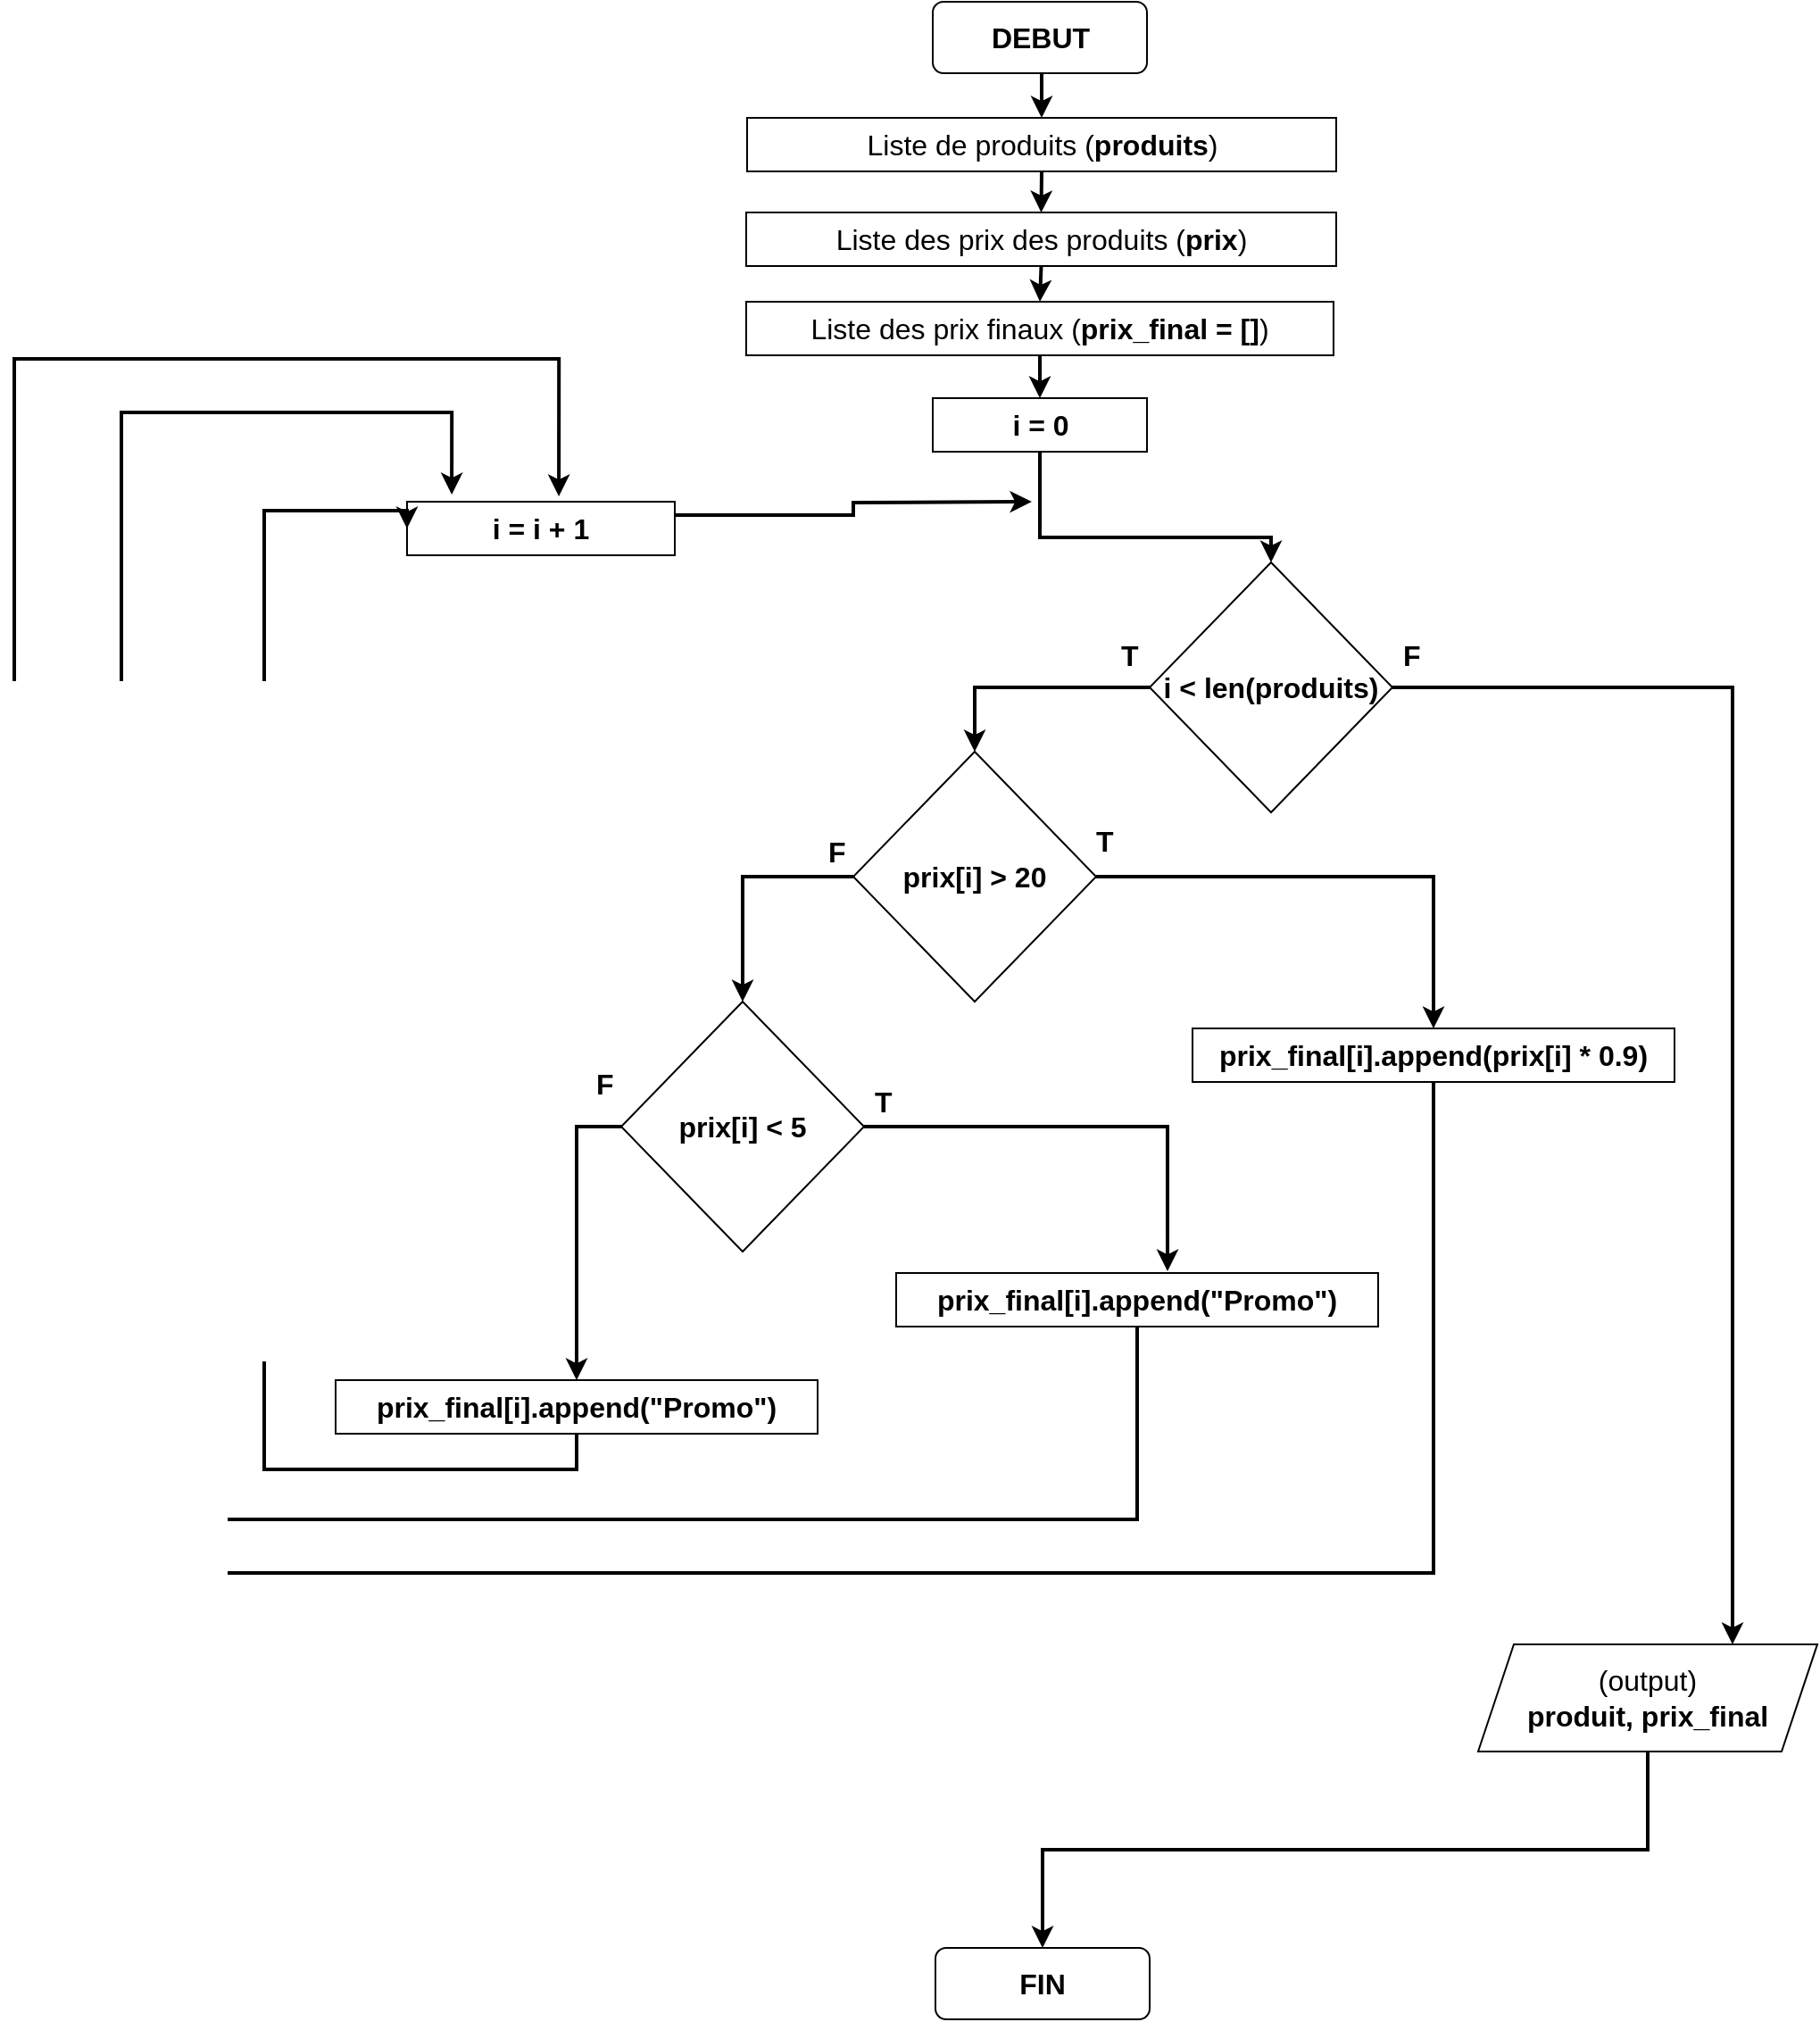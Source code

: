 <mxfile version="20.3.0" type="device"><diagram id="0O5Way81w861UzhplPQG" name="Page-1"><mxGraphModel dx="1929" dy="685" grid="1" gridSize="10" guides="1" tooltips="1" connect="1" arrows="1" fold="1" page="1" pageScale="1" pageWidth="827" pageHeight="1169" math="0" shadow="0"><root><mxCell id="0"/><mxCell id="1" parent="0"/><mxCell id="L_IUFMb1HMplvOIWYFQN-29" style="edgeStyle=orthogonalEdgeStyle;rounded=0;orthogonalLoop=1;jettySize=auto;html=1;exitX=0.5;exitY=1;exitDx=0;exitDy=0;entryX=0.5;entryY=0;entryDx=0;entryDy=0;strokeWidth=2;fontSize=16;" edge="1" parent="1" source="L_IUFMb1HMplvOIWYFQN-2" target="L_IUFMb1HMplvOIWYFQN-23"><mxGeometry relative="1" as="geometry"/></mxCell><mxCell id="L_IUFMb1HMplvOIWYFQN-2" value="&lt;font style=&quot;font-size: 16px;&quot;&gt;&lt;b&gt;DEBUT&lt;/b&gt;&lt;/font&gt;" style="rounded=1;whiteSpace=wrap;html=1;" vertex="1" parent="1"><mxGeometry x="234.5" y="10" width="120" height="40" as="geometry"/></mxCell><mxCell id="L_IUFMb1HMplvOIWYFQN-9" style="edgeStyle=orthogonalEdgeStyle;rounded=0;orthogonalLoop=1;jettySize=auto;html=1;exitX=0.5;exitY=1;exitDx=0;exitDy=0;strokeWidth=2;fontSize=16;" edge="1" parent="1" source="L_IUFMb1HMplvOIWYFQN-10" target="L_IUFMb1HMplvOIWYFQN-13"><mxGeometry relative="1" as="geometry"><Array as="points"><mxPoint x="295" y="310"/><mxPoint x="424" y="310"/></Array></mxGeometry></mxCell><mxCell id="L_IUFMb1HMplvOIWYFQN-10" value="&lt;b&gt;i = 0&lt;/b&gt;" style="rounded=0;whiteSpace=wrap;html=1;fontSize=16;" vertex="1" parent="1"><mxGeometry x="234.5" y="232" width="120" height="30" as="geometry"/></mxCell><mxCell id="L_IUFMb1HMplvOIWYFQN-39" style="edgeStyle=orthogonalEdgeStyle;rounded=0;orthogonalLoop=1;jettySize=auto;html=1;exitX=0;exitY=0.5;exitDx=0;exitDy=0;entryX=0.5;entryY=0;entryDx=0;entryDy=0;strokeWidth=2;fontSize=16;" edge="1" parent="1" source="L_IUFMb1HMplvOIWYFQN-13" target="L_IUFMb1HMplvOIWYFQN-28"><mxGeometry relative="1" as="geometry"/></mxCell><mxCell id="L_IUFMb1HMplvOIWYFQN-54" style="edgeStyle=orthogonalEdgeStyle;rounded=0;orthogonalLoop=1;jettySize=auto;html=1;exitX=1;exitY=0.5;exitDx=0;exitDy=0;entryX=0.75;entryY=0;entryDx=0;entryDy=0;strokeWidth=2;fontSize=16;" edge="1" parent="1" source="L_IUFMb1HMplvOIWYFQN-13" target="L_IUFMb1HMplvOIWYFQN-20"><mxGeometry relative="1" as="geometry"/></mxCell><mxCell id="L_IUFMb1HMplvOIWYFQN-13" value="&lt;b&gt;i &amp;lt; len(produits)&lt;/b&gt;" style="rhombus;whiteSpace=wrap;html=1;fontSize=16;" vertex="1" parent="1"><mxGeometry x="356" y="324" width="136" height="140" as="geometry"/></mxCell><mxCell id="L_IUFMb1HMplvOIWYFQN-18" value="&lt;font style=&quot;font-size: 16px;&quot;&gt;&lt;b&gt;FIN&lt;/b&gt;&lt;/font&gt;" style="rounded=1;whiteSpace=wrap;html=1;" vertex="1" parent="1"><mxGeometry x="236" y="1100" width="120" height="40" as="geometry"/></mxCell><mxCell id="L_IUFMb1HMplvOIWYFQN-19" style="edgeStyle=orthogonalEdgeStyle;rounded=0;orthogonalLoop=1;jettySize=auto;html=1;exitX=0.5;exitY=1;exitDx=0;exitDy=0;entryX=0.5;entryY=0;entryDx=0;entryDy=0;strokeWidth=2;fontSize=16;" edge="1" parent="1" source="L_IUFMb1HMplvOIWYFQN-20" target="L_IUFMb1HMplvOIWYFQN-18"><mxGeometry relative="1" as="geometry"/></mxCell><mxCell id="L_IUFMb1HMplvOIWYFQN-20" value="(output)&lt;br&gt;&lt;b&gt;produit, prix_final&lt;/b&gt;" style="shape=parallelogram;perimeter=parallelogramPerimeter;whiteSpace=wrap;html=1;fixedSize=1;fontSize=16;" vertex="1" parent="1"><mxGeometry x="540" y="930" width="190" height="60" as="geometry"/></mxCell><mxCell id="L_IUFMb1HMplvOIWYFQN-53" style="edgeStyle=orthogonalEdgeStyle;rounded=0;orthogonalLoop=1;jettySize=auto;html=1;exitX=1;exitY=0.25;exitDx=0;exitDy=0;strokeWidth=2;fontSize=16;" edge="1" parent="1" source="L_IUFMb1HMplvOIWYFQN-21"><mxGeometry relative="1" as="geometry"><mxPoint x="290" y="290" as="targetPoint"/></mxGeometry></mxCell><mxCell id="L_IUFMb1HMplvOIWYFQN-21" value="&lt;b&gt;i = i + 1&lt;/b&gt;" style="rounded=0;whiteSpace=wrap;html=1;fontSize=16;" vertex="1" parent="1"><mxGeometry x="-60" y="290" width="150" height="30" as="geometry"/></mxCell><mxCell id="L_IUFMb1HMplvOIWYFQN-26" style="edgeStyle=orthogonalEdgeStyle;rounded=0;orthogonalLoop=1;jettySize=auto;html=1;exitX=0.5;exitY=1;exitDx=0;exitDy=0;entryX=0.5;entryY=0;entryDx=0;entryDy=0;fontSize=16;strokeWidth=2;" edge="1" parent="1" source="L_IUFMb1HMplvOIWYFQN-23" target="L_IUFMb1HMplvOIWYFQN-24"><mxGeometry relative="1" as="geometry"/></mxCell><mxCell id="L_IUFMb1HMplvOIWYFQN-23" value="&lt;font style=&quot;font-size: 16px;&quot;&gt;Liste de produits&lt;b&gt; &lt;/b&gt;(&lt;b&gt;produits&lt;/b&gt;)&lt;/font&gt;" style="rounded=0;whiteSpace=wrap;html=1;" vertex="1" parent="1"><mxGeometry x="130.5" y="75" width="330" height="30" as="geometry"/></mxCell><mxCell id="L_IUFMb1HMplvOIWYFQN-31" style="edgeStyle=orthogonalEdgeStyle;rounded=0;orthogonalLoop=1;jettySize=auto;html=1;exitX=0.5;exitY=1;exitDx=0;exitDy=0;entryX=0.5;entryY=0;entryDx=0;entryDy=0;strokeWidth=2;fontSize=16;" edge="1" parent="1" source="L_IUFMb1HMplvOIWYFQN-24" target="L_IUFMb1HMplvOIWYFQN-30"><mxGeometry relative="1" as="geometry"/></mxCell><mxCell id="L_IUFMb1HMplvOIWYFQN-24" value="&lt;font style=&quot;font-size: 16px;&quot;&gt;Liste des prix des produits (&lt;b&gt;prix&lt;/b&gt;)&lt;/font&gt;" style="rounded=0;whiteSpace=wrap;html=1;" vertex="1" parent="1"><mxGeometry x="130" y="128" width="330.5" height="30" as="geometry"/></mxCell><mxCell id="L_IUFMb1HMplvOIWYFQN-37" style="edgeStyle=orthogonalEdgeStyle;rounded=0;orthogonalLoop=1;jettySize=auto;html=1;exitX=1;exitY=0.5;exitDx=0;exitDy=0;strokeWidth=2;fontSize=16;" edge="1" parent="1" source="L_IUFMb1HMplvOIWYFQN-28" target="L_IUFMb1HMplvOIWYFQN-33"><mxGeometry relative="1" as="geometry"/></mxCell><mxCell id="L_IUFMb1HMplvOIWYFQN-40" style="edgeStyle=orthogonalEdgeStyle;rounded=0;orthogonalLoop=1;jettySize=auto;html=1;exitX=0;exitY=0.5;exitDx=0;exitDy=0;entryX=0.5;entryY=0;entryDx=0;entryDy=0;strokeWidth=2;fontSize=16;" edge="1" parent="1" source="L_IUFMb1HMplvOIWYFQN-28" target="L_IUFMb1HMplvOIWYFQN-34"><mxGeometry relative="1" as="geometry"/></mxCell><mxCell id="L_IUFMb1HMplvOIWYFQN-28" value="&lt;b&gt;prix[i] &amp;gt; 20&lt;/b&gt;" style="rhombus;whiteSpace=wrap;html=1;fontSize=16;" vertex="1" parent="1"><mxGeometry x="190" y="430" width="136" height="140" as="geometry"/></mxCell><mxCell id="L_IUFMb1HMplvOIWYFQN-32" style="edgeStyle=orthogonalEdgeStyle;rounded=0;orthogonalLoop=1;jettySize=auto;html=1;exitX=0.5;exitY=1;exitDx=0;exitDy=0;entryX=0.5;entryY=0;entryDx=0;entryDy=0;strokeWidth=2;fontSize=16;" edge="1" parent="1" source="L_IUFMb1HMplvOIWYFQN-30" target="L_IUFMb1HMplvOIWYFQN-10"><mxGeometry relative="1" as="geometry"/></mxCell><mxCell id="L_IUFMb1HMplvOIWYFQN-30" value="&lt;font style=&quot;font-size: 16px;&quot;&gt;Liste des prix finaux (&lt;b&gt;prix_final = []&lt;/b&gt;)&lt;/font&gt;" style="rounded=0;whiteSpace=wrap;html=1;" vertex="1" parent="1"><mxGeometry x="130" y="178" width="329" height="30" as="geometry"/></mxCell><mxCell id="L_IUFMb1HMplvOIWYFQN-52" style="edgeStyle=orthogonalEdgeStyle;rounded=0;orthogonalLoop=1;jettySize=auto;html=1;exitX=0.5;exitY=1;exitDx=0;exitDy=0;entryX=0.567;entryY=-0.1;entryDx=0;entryDy=0;entryPerimeter=0;strokeWidth=2;fontSize=16;" edge="1" parent="1" source="L_IUFMb1HMplvOIWYFQN-33" target="L_IUFMb1HMplvOIWYFQN-21"><mxGeometry relative="1" as="geometry"><Array as="points"><mxPoint x="515" y="890"/><mxPoint x="-280" y="890"/><mxPoint x="-280" y="210"/><mxPoint x="25" y="210"/></Array></mxGeometry></mxCell><mxCell id="L_IUFMb1HMplvOIWYFQN-33" value="&lt;b&gt;prix_final[i].append(prix[i] * 0.9)&lt;/b&gt;" style="rounded=0;whiteSpace=wrap;html=1;fontSize=16;" vertex="1" parent="1"><mxGeometry x="380" y="585" width="270" height="30" as="geometry"/></mxCell><mxCell id="L_IUFMb1HMplvOIWYFQN-38" style="edgeStyle=orthogonalEdgeStyle;rounded=0;orthogonalLoop=1;jettySize=auto;html=1;exitX=1;exitY=0.5;exitDx=0;exitDy=0;entryX=0.563;entryY=-0.033;entryDx=0;entryDy=0;entryPerimeter=0;strokeWidth=2;fontSize=16;" edge="1" parent="1" source="L_IUFMb1HMplvOIWYFQN-34" target="L_IUFMb1HMplvOIWYFQN-35"><mxGeometry relative="1" as="geometry"/></mxCell><mxCell id="L_IUFMb1HMplvOIWYFQN-48" style="edgeStyle=orthogonalEdgeStyle;rounded=0;orthogonalLoop=1;jettySize=auto;html=1;exitX=0;exitY=0.5;exitDx=0;exitDy=0;strokeWidth=2;fontSize=16;" edge="1" parent="1" source="L_IUFMb1HMplvOIWYFQN-34" target="L_IUFMb1HMplvOIWYFQN-36"><mxGeometry relative="1" as="geometry"/></mxCell><mxCell id="L_IUFMb1HMplvOIWYFQN-34" value="&lt;b&gt;prix[i] &amp;lt; 5&lt;/b&gt;" style="rhombus;whiteSpace=wrap;html=1;fontSize=16;" vertex="1" parent="1"><mxGeometry x="60" y="570" width="136" height="140" as="geometry"/></mxCell><mxCell id="L_IUFMb1HMplvOIWYFQN-50" style="edgeStyle=orthogonalEdgeStyle;rounded=0;orthogonalLoop=1;jettySize=auto;html=1;exitX=0.5;exitY=1;exitDx=0;exitDy=0;strokeWidth=2;fontSize=16;entryX=0.167;entryY=-0.133;entryDx=0;entryDy=0;entryPerimeter=0;" edge="1" parent="1" source="L_IUFMb1HMplvOIWYFQN-35" target="L_IUFMb1HMplvOIWYFQN-21"><mxGeometry relative="1" as="geometry"><mxPoint x="-170" y="410" as="targetPoint"/><Array as="points"><mxPoint x="349" y="860"/><mxPoint x="-220" y="860"/><mxPoint x="-220" y="240"/><mxPoint x="-35" y="240"/></Array></mxGeometry></mxCell><mxCell id="L_IUFMb1HMplvOIWYFQN-35" value="&lt;b&gt;prix_final[i].append(&quot;Promo&quot;)&lt;/b&gt;" style="rounded=0;whiteSpace=wrap;html=1;fontSize=16;" vertex="1" parent="1"><mxGeometry x="214" y="722" width="270" height="30" as="geometry"/></mxCell><mxCell id="L_IUFMb1HMplvOIWYFQN-49" style="edgeStyle=orthogonalEdgeStyle;rounded=0;orthogonalLoop=1;jettySize=auto;html=1;exitX=0.5;exitY=1;exitDx=0;exitDy=0;entryX=0;entryY=0.5;entryDx=0;entryDy=0;strokeWidth=2;fontSize=16;" edge="1" parent="1" source="L_IUFMb1HMplvOIWYFQN-36" target="L_IUFMb1HMplvOIWYFQN-21"><mxGeometry relative="1" as="geometry"><Array as="points"><mxPoint x="35" y="832"/><mxPoint x="-140" y="832"/><mxPoint x="-140" y="295"/></Array></mxGeometry></mxCell><mxCell id="L_IUFMb1HMplvOIWYFQN-36" value="&lt;b&gt;prix_final[i].append(&quot;Promo&quot;)&lt;/b&gt;" style="rounded=0;whiteSpace=wrap;html=1;fontSize=16;" vertex="1" parent="1"><mxGeometry x="-100" y="782" width="270" height="30" as="geometry"/></mxCell><mxCell id="L_IUFMb1HMplvOIWYFQN-42" value="T" style="text;strokeColor=none;fillColor=none;align=left;verticalAlign=middle;spacingLeft=4;spacingRight=4;overflow=hidden;points=[[0,0.5],[1,0.5]];portConstraint=eastwest;rotatable=0;fontSize=16;fontStyle=1" vertex="1" parent="1"><mxGeometry x="334" y="360" width="30" height="30" as="geometry"/></mxCell><mxCell id="L_IUFMb1HMplvOIWYFQN-43" value="F" style="text;strokeColor=none;fillColor=none;align=left;verticalAlign=middle;spacingLeft=4;spacingRight=4;overflow=hidden;points=[[0,0.5],[1,0.5]];portConstraint=eastwest;rotatable=0;fontSize=16;fontStyle=1" vertex="1" parent="1"><mxGeometry x="492" y="360" width="30" height="30" as="geometry"/></mxCell><mxCell id="L_IUFMb1HMplvOIWYFQN-44" value="T" style="text;strokeColor=none;fillColor=none;align=left;verticalAlign=middle;spacingLeft=4;spacingRight=4;overflow=hidden;points=[[0,0.5],[1,0.5]];portConstraint=eastwest;rotatable=0;fontSize=16;fontStyle=1" vertex="1" parent="1"><mxGeometry x="320" y="464" width="30" height="30" as="geometry"/></mxCell><mxCell id="L_IUFMb1HMplvOIWYFQN-45" value="F" style="text;strokeColor=none;fillColor=none;align=left;verticalAlign=middle;spacingLeft=4;spacingRight=4;overflow=hidden;points=[[0,0.5],[1,0.5]];portConstraint=eastwest;rotatable=0;fontSize=16;fontStyle=1" vertex="1" parent="1"><mxGeometry x="170" y="470" width="30" height="30" as="geometry"/></mxCell><mxCell id="L_IUFMb1HMplvOIWYFQN-46" value="F" style="text;strokeColor=none;fillColor=none;align=left;verticalAlign=middle;spacingLeft=4;spacingRight=4;overflow=hidden;points=[[0,0.5],[1,0.5]];portConstraint=eastwest;rotatable=0;fontSize=16;fontStyle=1" vertex="1" parent="1"><mxGeometry x="40" y="600" width="30" height="30" as="geometry"/></mxCell><mxCell id="L_IUFMb1HMplvOIWYFQN-47" value="T" style="text;strokeColor=none;fillColor=none;align=left;verticalAlign=middle;spacingLeft=4;spacingRight=4;overflow=hidden;points=[[0,0.5],[1,0.5]];portConstraint=eastwest;rotatable=0;fontSize=16;fontStyle=1" vertex="1" parent="1"><mxGeometry x="196" y="610" width="30" height="30" as="geometry"/></mxCell></root></mxGraphModel></diagram></mxfile>